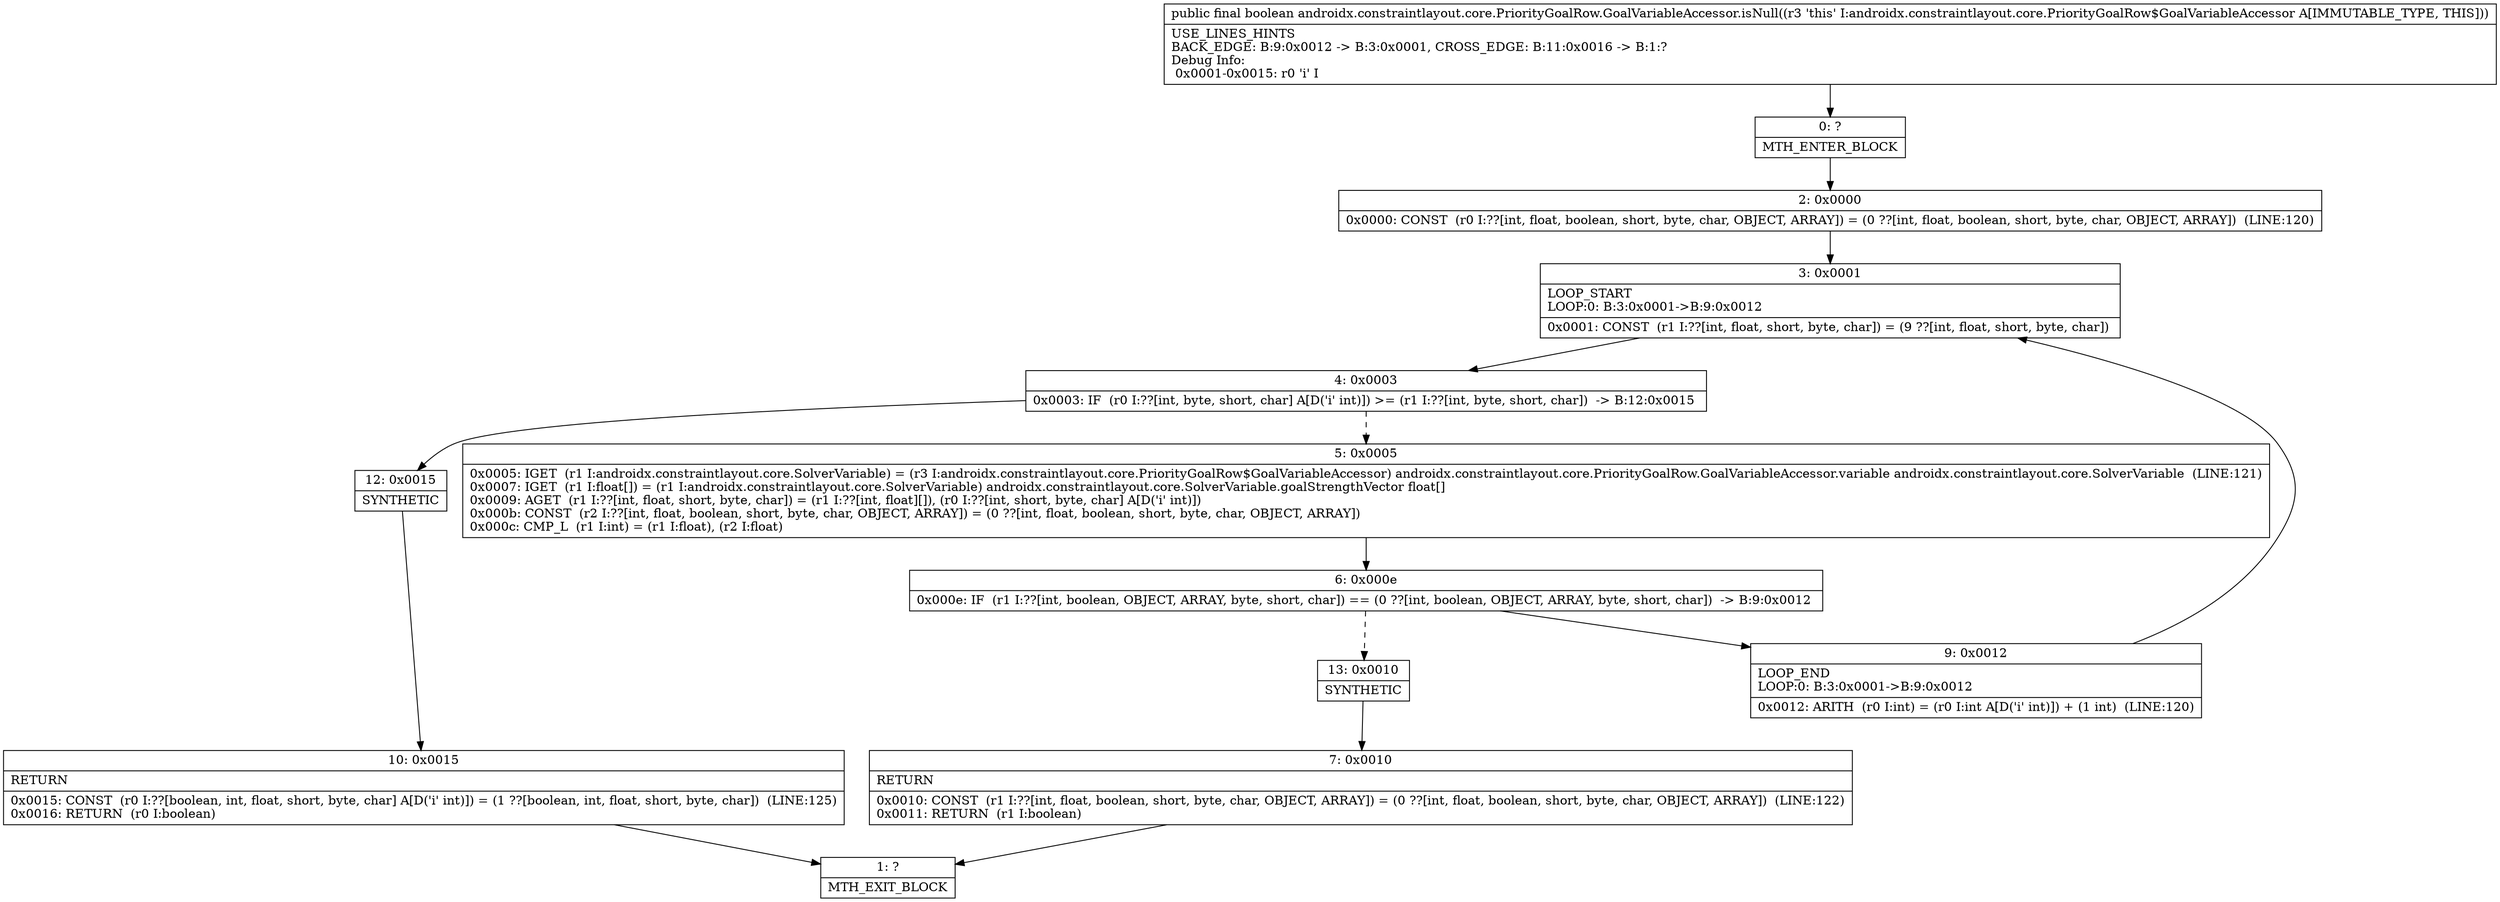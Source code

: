 digraph "CFG forandroidx.constraintlayout.core.PriorityGoalRow.GoalVariableAccessor.isNull()Z" {
Node_0 [shape=record,label="{0\:\ ?|MTH_ENTER_BLOCK\l}"];
Node_2 [shape=record,label="{2\:\ 0x0000|0x0000: CONST  (r0 I:??[int, float, boolean, short, byte, char, OBJECT, ARRAY]) = (0 ??[int, float, boolean, short, byte, char, OBJECT, ARRAY])  (LINE:120)\l}"];
Node_3 [shape=record,label="{3\:\ 0x0001|LOOP_START\lLOOP:0: B:3:0x0001\-\>B:9:0x0012\l|0x0001: CONST  (r1 I:??[int, float, short, byte, char]) = (9 ??[int, float, short, byte, char]) \l}"];
Node_4 [shape=record,label="{4\:\ 0x0003|0x0003: IF  (r0 I:??[int, byte, short, char] A[D('i' int)]) \>= (r1 I:??[int, byte, short, char])  \-\> B:12:0x0015 \l}"];
Node_5 [shape=record,label="{5\:\ 0x0005|0x0005: IGET  (r1 I:androidx.constraintlayout.core.SolverVariable) = (r3 I:androidx.constraintlayout.core.PriorityGoalRow$GoalVariableAccessor) androidx.constraintlayout.core.PriorityGoalRow.GoalVariableAccessor.variable androidx.constraintlayout.core.SolverVariable  (LINE:121)\l0x0007: IGET  (r1 I:float[]) = (r1 I:androidx.constraintlayout.core.SolverVariable) androidx.constraintlayout.core.SolverVariable.goalStrengthVector float[] \l0x0009: AGET  (r1 I:??[int, float, short, byte, char]) = (r1 I:??[int, float][]), (r0 I:??[int, short, byte, char] A[D('i' int)]) \l0x000b: CONST  (r2 I:??[int, float, boolean, short, byte, char, OBJECT, ARRAY]) = (0 ??[int, float, boolean, short, byte, char, OBJECT, ARRAY]) \l0x000c: CMP_L  (r1 I:int) = (r1 I:float), (r2 I:float) \l}"];
Node_6 [shape=record,label="{6\:\ 0x000e|0x000e: IF  (r1 I:??[int, boolean, OBJECT, ARRAY, byte, short, char]) == (0 ??[int, boolean, OBJECT, ARRAY, byte, short, char])  \-\> B:9:0x0012 \l}"];
Node_9 [shape=record,label="{9\:\ 0x0012|LOOP_END\lLOOP:0: B:3:0x0001\-\>B:9:0x0012\l|0x0012: ARITH  (r0 I:int) = (r0 I:int A[D('i' int)]) + (1 int)  (LINE:120)\l}"];
Node_13 [shape=record,label="{13\:\ 0x0010|SYNTHETIC\l}"];
Node_7 [shape=record,label="{7\:\ 0x0010|RETURN\l|0x0010: CONST  (r1 I:??[int, float, boolean, short, byte, char, OBJECT, ARRAY]) = (0 ??[int, float, boolean, short, byte, char, OBJECT, ARRAY])  (LINE:122)\l0x0011: RETURN  (r1 I:boolean) \l}"];
Node_1 [shape=record,label="{1\:\ ?|MTH_EXIT_BLOCK\l}"];
Node_12 [shape=record,label="{12\:\ 0x0015|SYNTHETIC\l}"];
Node_10 [shape=record,label="{10\:\ 0x0015|RETURN\l|0x0015: CONST  (r0 I:??[boolean, int, float, short, byte, char] A[D('i' int)]) = (1 ??[boolean, int, float, short, byte, char])  (LINE:125)\l0x0016: RETURN  (r0 I:boolean) \l}"];
MethodNode[shape=record,label="{public final boolean androidx.constraintlayout.core.PriorityGoalRow.GoalVariableAccessor.isNull((r3 'this' I:androidx.constraintlayout.core.PriorityGoalRow$GoalVariableAccessor A[IMMUTABLE_TYPE, THIS]))  | USE_LINES_HINTS\lBACK_EDGE: B:9:0x0012 \-\> B:3:0x0001, CROSS_EDGE: B:11:0x0016 \-\> B:1:?\lDebug Info:\l  0x0001\-0x0015: r0 'i' I\l}"];
MethodNode -> Node_0;Node_0 -> Node_2;
Node_2 -> Node_3;
Node_3 -> Node_4;
Node_4 -> Node_5[style=dashed];
Node_4 -> Node_12;
Node_5 -> Node_6;
Node_6 -> Node_9;
Node_6 -> Node_13[style=dashed];
Node_9 -> Node_3;
Node_13 -> Node_7;
Node_7 -> Node_1;
Node_12 -> Node_10;
Node_10 -> Node_1;
}

